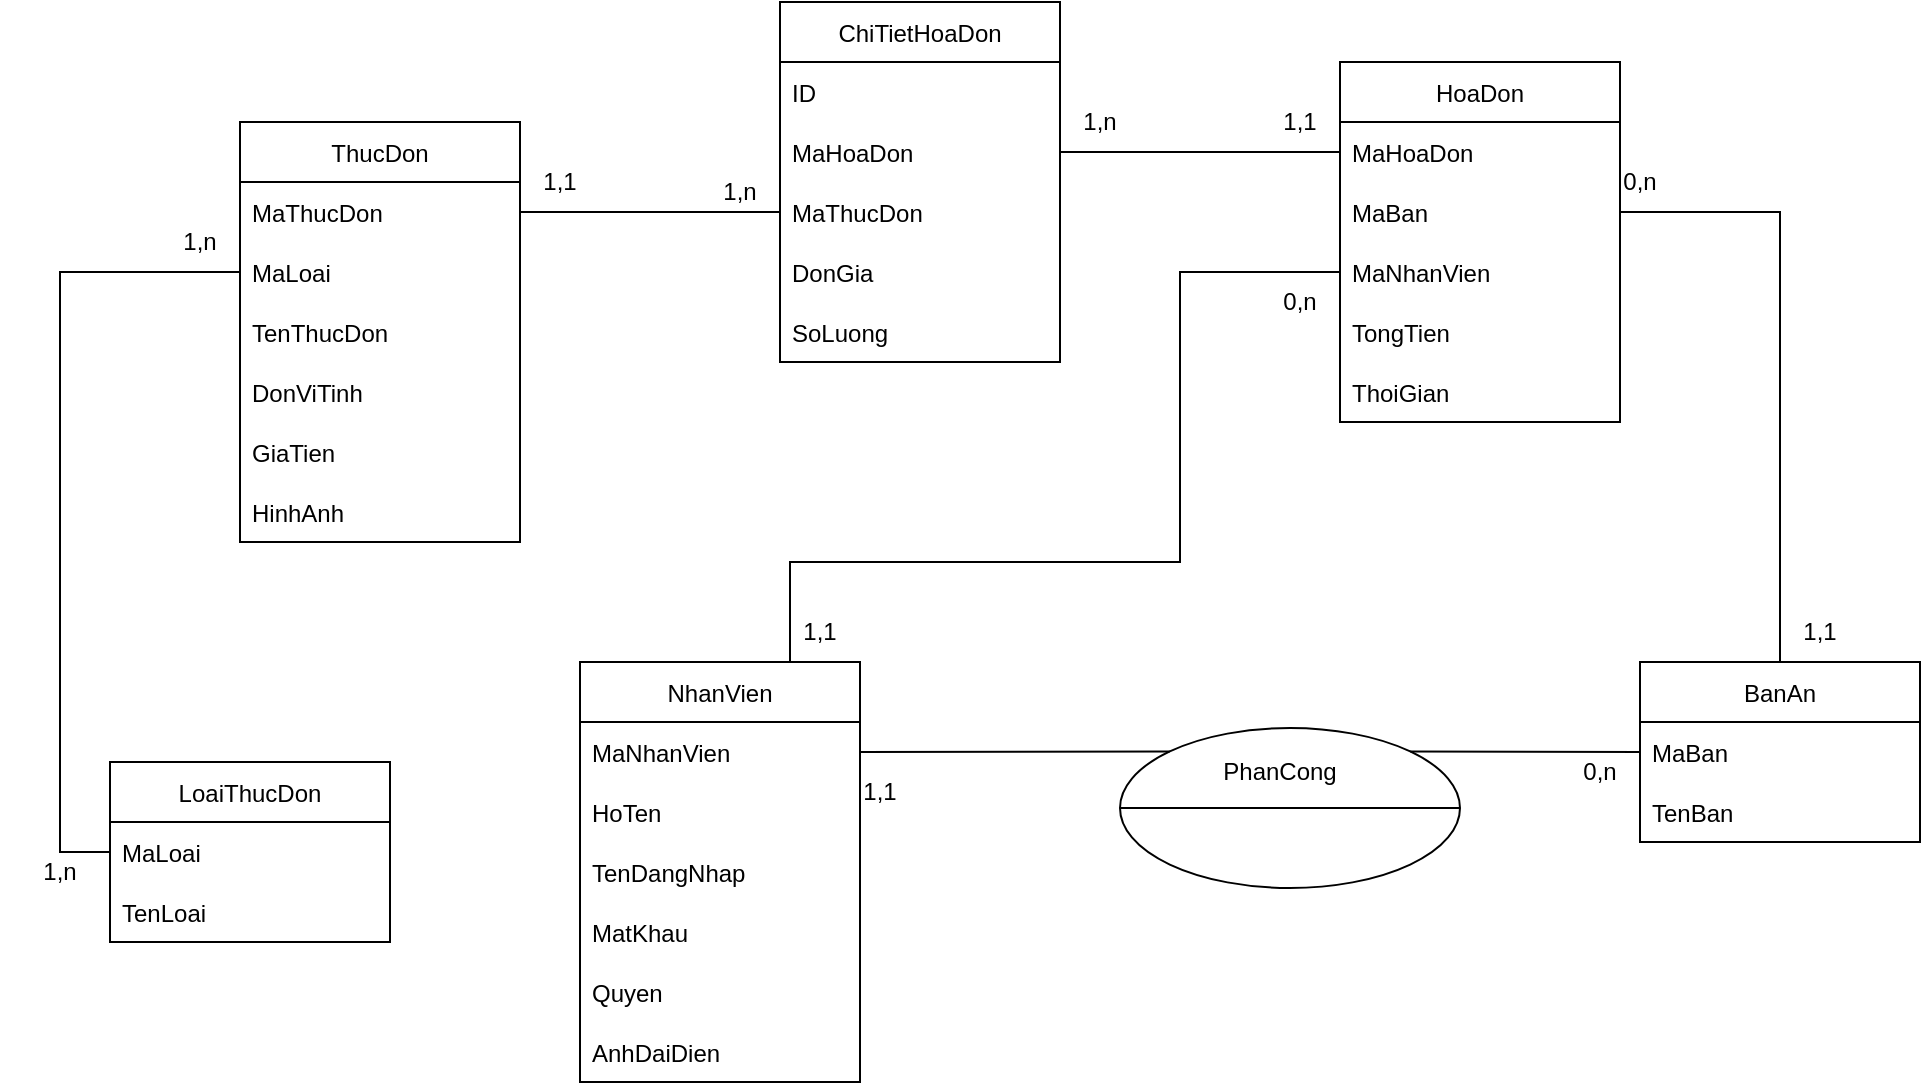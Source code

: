 <mxfile version="20.0.1" type="device"><diagram id="uabge4tdpA2HYnzzwtC9" name="Page-1"><mxGraphModel dx="1422" dy="794" grid="1" gridSize="10" guides="1" tooltips="1" connect="1" arrows="1" fold="1" page="1" pageScale="1" pageWidth="850" pageHeight="1100" math="0" shadow="0"><root><mxCell id="0"/><mxCell id="1" parent="0"/><mxCell id="3xZ6IzfH9SoJSADbsnPf-2" value="ThucDon" style="swimlane;fontStyle=0;childLayout=stackLayout;horizontal=1;startSize=30;horizontalStack=0;resizeParent=1;resizeParentMax=0;resizeLast=0;collapsible=1;marginBottom=0;" vertex="1" parent="1"><mxGeometry x="350" y="350" width="140" height="210" as="geometry"/></mxCell><mxCell id="3xZ6IzfH9SoJSADbsnPf-3" value="MaThucDon" style="text;strokeColor=none;fillColor=none;align=left;verticalAlign=middle;spacingLeft=4;spacingRight=4;overflow=hidden;points=[[0,0.5],[1,0.5]];portConstraint=eastwest;rotatable=0;" vertex="1" parent="3xZ6IzfH9SoJSADbsnPf-2"><mxGeometry y="30" width="140" height="30" as="geometry"/></mxCell><mxCell id="3xZ6IzfH9SoJSADbsnPf-4" value="MaLoai" style="text;strokeColor=none;fillColor=none;align=left;verticalAlign=middle;spacingLeft=4;spacingRight=4;overflow=hidden;points=[[0,0.5],[1,0.5]];portConstraint=eastwest;rotatable=0;" vertex="1" parent="3xZ6IzfH9SoJSADbsnPf-2"><mxGeometry y="60" width="140" height="30" as="geometry"/></mxCell><mxCell id="3xZ6IzfH9SoJSADbsnPf-5" value="TenThucDon" style="text;strokeColor=none;fillColor=none;align=left;verticalAlign=middle;spacingLeft=4;spacingRight=4;overflow=hidden;points=[[0,0.5],[1,0.5]];portConstraint=eastwest;rotatable=0;" vertex="1" parent="3xZ6IzfH9SoJSADbsnPf-2"><mxGeometry y="90" width="140" height="30" as="geometry"/></mxCell><mxCell id="3xZ6IzfH9SoJSADbsnPf-6" value="DonViTinh" style="text;strokeColor=none;fillColor=none;align=left;verticalAlign=middle;spacingLeft=4;spacingRight=4;overflow=hidden;points=[[0,0.5],[1,0.5]];portConstraint=eastwest;rotatable=0;" vertex="1" parent="3xZ6IzfH9SoJSADbsnPf-2"><mxGeometry y="120" width="140" height="30" as="geometry"/></mxCell><mxCell id="3xZ6IzfH9SoJSADbsnPf-7" value="GiaTien" style="text;strokeColor=none;fillColor=none;align=left;verticalAlign=middle;spacingLeft=4;spacingRight=4;overflow=hidden;points=[[0,0.5],[1,0.5]];portConstraint=eastwest;rotatable=0;" vertex="1" parent="3xZ6IzfH9SoJSADbsnPf-2"><mxGeometry y="150" width="140" height="30" as="geometry"/></mxCell><mxCell id="3xZ6IzfH9SoJSADbsnPf-8" value="HinhAnh" style="text;strokeColor=none;fillColor=none;align=left;verticalAlign=middle;spacingLeft=4;spacingRight=4;overflow=hidden;points=[[0,0.5],[1,0.5]];portConstraint=eastwest;rotatable=0;" vertex="1" parent="3xZ6IzfH9SoJSADbsnPf-2"><mxGeometry y="180" width="140" height="30" as="geometry"/></mxCell><mxCell id="3xZ6IzfH9SoJSADbsnPf-9" value="LoaiThucDon" style="swimlane;fontStyle=0;childLayout=stackLayout;horizontal=1;startSize=30;horizontalStack=0;resizeParent=1;resizeParentMax=0;resizeLast=0;collapsible=1;marginBottom=0;" vertex="1" parent="1"><mxGeometry x="285" y="670" width="140" height="90" as="geometry"><mxRectangle x="150" y="430" width="80" height="30" as="alternateBounds"/></mxGeometry></mxCell><mxCell id="3xZ6IzfH9SoJSADbsnPf-10" value="MaLoai" style="text;strokeColor=none;fillColor=none;align=left;verticalAlign=middle;spacingLeft=4;spacingRight=4;overflow=hidden;points=[[0,0.5],[1,0.5]];portConstraint=eastwest;rotatable=0;" vertex="1" parent="3xZ6IzfH9SoJSADbsnPf-9"><mxGeometry y="30" width="140" height="30" as="geometry"/></mxCell><mxCell id="3xZ6IzfH9SoJSADbsnPf-11" value="TenLoai" style="text;strokeColor=none;fillColor=none;align=left;verticalAlign=middle;spacingLeft=4;spacingRight=4;overflow=hidden;points=[[0,0.5],[1,0.5]];portConstraint=eastwest;rotatable=0;" vertex="1" parent="3xZ6IzfH9SoJSADbsnPf-9"><mxGeometry y="60" width="140" height="30" as="geometry"/></mxCell><mxCell id="3xZ6IzfH9SoJSADbsnPf-16" value="ChiTietHoaDon" style="swimlane;fontStyle=0;childLayout=stackLayout;horizontal=1;startSize=30;horizontalStack=0;resizeParent=1;resizeParentMax=0;resizeLast=0;collapsible=1;marginBottom=0;" vertex="1" parent="1"><mxGeometry x="620" y="290" width="140" height="180" as="geometry"/></mxCell><mxCell id="3xZ6IzfH9SoJSADbsnPf-17" value="ID" style="text;strokeColor=none;fillColor=none;align=left;verticalAlign=middle;spacingLeft=4;spacingRight=4;overflow=hidden;points=[[0,0.5],[1,0.5]];portConstraint=eastwest;rotatable=0;" vertex="1" parent="3xZ6IzfH9SoJSADbsnPf-16"><mxGeometry y="30" width="140" height="30" as="geometry"/></mxCell><mxCell id="3xZ6IzfH9SoJSADbsnPf-18" value="MaHoaDon" style="text;strokeColor=none;fillColor=none;align=left;verticalAlign=middle;spacingLeft=4;spacingRight=4;overflow=hidden;points=[[0,0.5],[1,0.5]];portConstraint=eastwest;rotatable=0;" vertex="1" parent="3xZ6IzfH9SoJSADbsnPf-16"><mxGeometry y="60" width="140" height="30" as="geometry"/></mxCell><mxCell id="3xZ6IzfH9SoJSADbsnPf-19" value="MaThucDon" style="text;strokeColor=none;fillColor=none;align=left;verticalAlign=middle;spacingLeft=4;spacingRight=4;overflow=hidden;points=[[0,0.5],[1,0.5]];portConstraint=eastwest;rotatable=0;" vertex="1" parent="3xZ6IzfH9SoJSADbsnPf-16"><mxGeometry y="90" width="140" height="30" as="geometry"/></mxCell><mxCell id="3xZ6IzfH9SoJSADbsnPf-42" value="DonGia" style="text;strokeColor=none;fillColor=none;align=left;verticalAlign=middle;spacingLeft=4;spacingRight=4;overflow=hidden;points=[[0,0.5],[1,0.5]];portConstraint=eastwest;rotatable=0;" vertex="1" parent="3xZ6IzfH9SoJSADbsnPf-16"><mxGeometry y="120" width="140" height="30" as="geometry"/></mxCell><mxCell id="3xZ6IzfH9SoJSADbsnPf-43" value="SoLuong" style="text;strokeColor=none;fillColor=none;align=left;verticalAlign=middle;spacingLeft=4;spacingRight=4;overflow=hidden;points=[[0,0.5],[1,0.5]];portConstraint=eastwest;rotatable=0;" vertex="1" parent="3xZ6IzfH9SoJSADbsnPf-16"><mxGeometry y="150" width="140" height="30" as="geometry"/></mxCell><mxCell id="3xZ6IzfH9SoJSADbsnPf-20" value="HoaDon" style="swimlane;fontStyle=0;childLayout=stackLayout;horizontal=1;startSize=30;horizontalStack=0;resizeParent=1;resizeParentMax=0;resizeLast=0;collapsible=1;marginBottom=0;" vertex="1" parent="1"><mxGeometry x="900" y="320" width="140" height="180" as="geometry"/></mxCell><mxCell id="3xZ6IzfH9SoJSADbsnPf-21" value="MaHoaDon" style="text;strokeColor=none;fillColor=none;align=left;verticalAlign=middle;spacingLeft=4;spacingRight=4;overflow=hidden;points=[[0,0.5],[1,0.5]];portConstraint=eastwest;rotatable=0;" vertex="1" parent="3xZ6IzfH9SoJSADbsnPf-20"><mxGeometry y="30" width="140" height="30" as="geometry"/></mxCell><mxCell id="3xZ6IzfH9SoJSADbsnPf-22" value="MaBan" style="text;strokeColor=none;fillColor=none;align=left;verticalAlign=middle;spacingLeft=4;spacingRight=4;overflow=hidden;points=[[0,0.5],[1,0.5]];portConstraint=eastwest;rotatable=0;" vertex="1" parent="3xZ6IzfH9SoJSADbsnPf-20"><mxGeometry y="60" width="140" height="30" as="geometry"/></mxCell><mxCell id="3xZ6IzfH9SoJSADbsnPf-23" value="MaNhanVien" style="text;strokeColor=none;fillColor=none;align=left;verticalAlign=middle;spacingLeft=4;spacingRight=4;overflow=hidden;points=[[0,0.5],[1,0.5]];portConstraint=eastwest;rotatable=0;" vertex="1" parent="3xZ6IzfH9SoJSADbsnPf-20"><mxGeometry y="90" width="140" height="30" as="geometry"/></mxCell><mxCell id="3xZ6IzfH9SoJSADbsnPf-24" value="TongTien" style="text;strokeColor=none;fillColor=none;align=left;verticalAlign=middle;spacingLeft=4;spacingRight=4;overflow=hidden;points=[[0,0.5],[1,0.5]];portConstraint=eastwest;rotatable=0;" vertex="1" parent="3xZ6IzfH9SoJSADbsnPf-20"><mxGeometry y="120" width="140" height="30" as="geometry"/></mxCell><mxCell id="3xZ6IzfH9SoJSADbsnPf-25" value="ThoiGian" style="text;strokeColor=none;fillColor=none;align=left;verticalAlign=middle;spacingLeft=4;spacingRight=4;overflow=hidden;points=[[0,0.5],[1,0.5]];portConstraint=eastwest;rotatable=0;" vertex="1" parent="3xZ6IzfH9SoJSADbsnPf-20"><mxGeometry y="150" width="140" height="30" as="geometry"/></mxCell><mxCell id="3xZ6IzfH9SoJSADbsnPf-26" value="BanAn" style="swimlane;fontStyle=0;childLayout=stackLayout;horizontal=1;startSize=30;horizontalStack=0;resizeParent=1;resizeParentMax=0;resizeLast=0;collapsible=1;marginBottom=0;" vertex="1" parent="1"><mxGeometry x="1050" y="620" width="140" height="90" as="geometry"/></mxCell><mxCell id="3xZ6IzfH9SoJSADbsnPf-27" value="MaBan" style="text;strokeColor=none;fillColor=none;align=left;verticalAlign=middle;spacingLeft=4;spacingRight=4;overflow=hidden;points=[[0,0.5],[1,0.5]];portConstraint=eastwest;rotatable=0;" vertex="1" parent="3xZ6IzfH9SoJSADbsnPf-26"><mxGeometry y="30" width="140" height="30" as="geometry"/></mxCell><mxCell id="3xZ6IzfH9SoJSADbsnPf-28" value="TenBan" style="text;strokeColor=none;fillColor=none;align=left;verticalAlign=middle;spacingLeft=4;spacingRight=4;overflow=hidden;points=[[0,0.5],[1,0.5]];portConstraint=eastwest;rotatable=0;" vertex="1" parent="3xZ6IzfH9SoJSADbsnPf-26"><mxGeometry y="60" width="140" height="30" as="geometry"/></mxCell><mxCell id="3xZ6IzfH9SoJSADbsnPf-35" value="NhanVien" style="swimlane;fontStyle=0;childLayout=stackLayout;horizontal=1;startSize=30;horizontalStack=0;resizeParent=1;resizeParentMax=0;resizeLast=0;collapsible=1;marginBottom=0;" vertex="1" parent="1"><mxGeometry x="520" y="620" width="140" height="210" as="geometry"/></mxCell><mxCell id="3xZ6IzfH9SoJSADbsnPf-36" value="MaNhanVien" style="text;strokeColor=none;fillColor=none;align=left;verticalAlign=middle;spacingLeft=4;spacingRight=4;overflow=hidden;points=[[0,0.5],[1,0.5]];portConstraint=eastwest;rotatable=0;" vertex="1" parent="3xZ6IzfH9SoJSADbsnPf-35"><mxGeometry y="30" width="140" height="30" as="geometry"/></mxCell><mxCell id="3xZ6IzfH9SoJSADbsnPf-37" value="HoTen" style="text;strokeColor=none;fillColor=none;align=left;verticalAlign=middle;spacingLeft=4;spacingRight=4;overflow=hidden;points=[[0,0.5],[1,0.5]];portConstraint=eastwest;rotatable=0;" vertex="1" parent="3xZ6IzfH9SoJSADbsnPf-35"><mxGeometry y="60" width="140" height="30" as="geometry"/></mxCell><mxCell id="3xZ6IzfH9SoJSADbsnPf-38" value="TenDangNhap" style="text;strokeColor=none;fillColor=none;align=left;verticalAlign=middle;spacingLeft=4;spacingRight=4;overflow=hidden;points=[[0,0.5],[1,0.5]];portConstraint=eastwest;rotatable=0;" vertex="1" parent="3xZ6IzfH9SoJSADbsnPf-35"><mxGeometry y="90" width="140" height="30" as="geometry"/></mxCell><mxCell id="3xZ6IzfH9SoJSADbsnPf-39" value="MatKhau" style="text;strokeColor=none;fillColor=none;align=left;verticalAlign=middle;spacingLeft=4;spacingRight=4;overflow=hidden;points=[[0,0.5],[1,0.5]];portConstraint=eastwest;rotatable=0;" vertex="1" parent="3xZ6IzfH9SoJSADbsnPf-35"><mxGeometry y="120" width="140" height="30" as="geometry"/></mxCell><mxCell id="3xZ6IzfH9SoJSADbsnPf-40" value="Quyen" style="text;strokeColor=none;fillColor=none;align=left;verticalAlign=middle;spacingLeft=4;spacingRight=4;overflow=hidden;points=[[0,0.5],[1,0.5]];portConstraint=eastwest;rotatable=0;" vertex="1" parent="3xZ6IzfH9SoJSADbsnPf-35"><mxGeometry y="150" width="140" height="30" as="geometry"/></mxCell><mxCell id="3xZ6IzfH9SoJSADbsnPf-41" value="AnhDaiDien" style="text;strokeColor=none;fillColor=none;align=left;verticalAlign=middle;spacingLeft=4;spacingRight=4;overflow=hidden;points=[[0,0.5],[1,0.5]];portConstraint=eastwest;rotatable=0;" vertex="1" parent="3xZ6IzfH9SoJSADbsnPf-35"><mxGeometry y="180" width="140" height="30" as="geometry"/></mxCell><mxCell id="3xZ6IzfH9SoJSADbsnPf-44" value="" style="endArrow=none;html=1;rounded=0;exitX=0;exitY=0.5;exitDx=0;exitDy=0;entryX=0;entryY=0.5;entryDx=0;entryDy=0;" edge="1" parent="1" source="3xZ6IzfH9SoJSADbsnPf-4" target="3xZ6IzfH9SoJSADbsnPf-10"><mxGeometry width="50" height="50" relative="1" as="geometry"><mxPoint x="400" y="730" as="sourcePoint"/><mxPoint x="450" y="680" as="targetPoint"/><Array as="points"><mxPoint x="260" y="425"/><mxPoint x="260" y="715"/></Array></mxGeometry></mxCell><mxCell id="3xZ6IzfH9SoJSADbsnPf-45" value="" style="endArrow=none;html=1;rounded=0;exitX=1;exitY=0.5;exitDx=0;exitDy=0;entryX=0;entryY=0.5;entryDx=0;entryDy=0;" edge="1" parent="1" source="3xZ6IzfH9SoJSADbsnPf-3" target="3xZ6IzfH9SoJSADbsnPf-19"><mxGeometry width="50" height="50" relative="1" as="geometry"><mxPoint x="400" y="730" as="sourcePoint"/><mxPoint x="450" y="680" as="targetPoint"/></mxGeometry></mxCell><mxCell id="3xZ6IzfH9SoJSADbsnPf-46" value="" style="endArrow=none;html=1;rounded=0;exitX=1;exitY=0.5;exitDx=0;exitDy=0;entryX=0;entryY=0.5;entryDx=0;entryDy=0;" edge="1" parent="1" source="3xZ6IzfH9SoJSADbsnPf-18" target="3xZ6IzfH9SoJSADbsnPf-21"><mxGeometry width="50" height="50" relative="1" as="geometry"><mxPoint x="500" y="630" as="sourcePoint"/><mxPoint x="550" y="580" as="targetPoint"/></mxGeometry></mxCell><mxCell id="3xZ6IzfH9SoJSADbsnPf-47" value="" style="endArrow=none;html=1;rounded=0;exitX=1;exitY=0.5;exitDx=0;exitDy=0;entryX=0.5;entryY=0;entryDx=0;entryDy=0;" edge="1" parent="1" source="3xZ6IzfH9SoJSADbsnPf-22" target="3xZ6IzfH9SoJSADbsnPf-26"><mxGeometry width="50" height="50" relative="1" as="geometry"><mxPoint x="500" y="630" as="sourcePoint"/><mxPoint x="550" y="580" as="targetPoint"/><Array as="points"><mxPoint x="1120" y="395"/></Array></mxGeometry></mxCell><mxCell id="3xZ6IzfH9SoJSADbsnPf-50" value="" style="endArrow=none;html=1;rounded=0;entryX=0;entryY=0.5;entryDx=0;entryDy=0;exitX=0.75;exitY=0;exitDx=0;exitDy=0;" edge="1" parent="1" source="3xZ6IzfH9SoJSADbsnPf-35" target="3xZ6IzfH9SoJSADbsnPf-23"><mxGeometry width="50" height="50" relative="1" as="geometry"><mxPoint x="660" y="640" as="sourcePoint"/><mxPoint x="550" y="580" as="targetPoint"/><Array as="points"><mxPoint x="625" y="570"/><mxPoint x="820" y="570"/><mxPoint x="820" y="425"/></Array></mxGeometry></mxCell><mxCell id="3xZ6IzfH9SoJSADbsnPf-51" value="1,n" style="text;html=1;strokeColor=none;fillColor=none;align=center;verticalAlign=middle;whiteSpace=wrap;rounded=0;" vertex="1" parent="1"><mxGeometry x="570" y="370" width="60" height="30" as="geometry"/></mxCell><mxCell id="3xZ6IzfH9SoJSADbsnPf-52" value="1,1" style="text;html=1;strokeColor=none;fillColor=none;align=center;verticalAlign=middle;whiteSpace=wrap;rounded=0;" vertex="1" parent="1"><mxGeometry x="480" y="365" width="60" height="30" as="geometry"/></mxCell><mxCell id="3xZ6IzfH9SoJSADbsnPf-53" value="1,1" style="text;html=1;strokeColor=none;fillColor=none;align=center;verticalAlign=middle;whiteSpace=wrap;rounded=0;" vertex="1" parent="1"><mxGeometry x="850" y="335" width="60" height="30" as="geometry"/></mxCell><mxCell id="3xZ6IzfH9SoJSADbsnPf-55" value="1,n" style="text;html=1;strokeColor=none;fillColor=none;align=center;verticalAlign=middle;whiteSpace=wrap;rounded=0;" vertex="1" parent="1"><mxGeometry x="750" y="335" width="60" height="30" as="geometry"/></mxCell><mxCell id="3xZ6IzfH9SoJSADbsnPf-56" value="1,n" style="text;html=1;strokeColor=none;fillColor=none;align=center;verticalAlign=middle;whiteSpace=wrap;rounded=0;" vertex="1" parent="1"><mxGeometry x="230" y="710" width="60" height="30" as="geometry"/></mxCell><mxCell id="3xZ6IzfH9SoJSADbsnPf-57" value="1,n" style="text;html=1;strokeColor=none;fillColor=none;align=center;verticalAlign=middle;whiteSpace=wrap;rounded=0;" vertex="1" parent="1"><mxGeometry x="300" y="395" width="60" height="30" as="geometry"/></mxCell><mxCell id="3xZ6IzfH9SoJSADbsnPf-58" value="1,1" style="text;html=1;strokeColor=none;fillColor=none;align=center;verticalAlign=middle;whiteSpace=wrap;rounded=0;" vertex="1" parent="1"><mxGeometry x="610" y="590" width="60" height="30" as="geometry"/></mxCell><mxCell id="3xZ6IzfH9SoJSADbsnPf-59" value="0,n" style="text;html=1;strokeColor=none;fillColor=none;align=center;verticalAlign=middle;whiteSpace=wrap;rounded=0;" vertex="1" parent="1"><mxGeometry x="850" y="425" width="60" height="30" as="geometry"/></mxCell><mxCell id="3xZ6IzfH9SoJSADbsnPf-60" value="1,1" style="text;html=1;strokeColor=none;fillColor=none;align=center;verticalAlign=middle;whiteSpace=wrap;rounded=0;" vertex="1" parent="1"><mxGeometry x="640" y="670" width="60" height="30" as="geometry"/></mxCell><mxCell id="3xZ6IzfH9SoJSADbsnPf-63" value="0,n" style="text;html=1;strokeColor=none;fillColor=none;align=center;verticalAlign=middle;whiteSpace=wrap;rounded=0;" vertex="1" parent="1"><mxGeometry x="1000" y="660" width="60" height="30" as="geometry"/></mxCell><mxCell id="3xZ6IzfH9SoJSADbsnPf-67" value="" style="shape=lineEllipse;perimeter=ellipsePerimeter;whiteSpace=wrap;html=1;backgroundOutline=1;" vertex="1" parent="1"><mxGeometry x="790" y="653" width="170" height="80" as="geometry"/></mxCell><mxCell id="3xZ6IzfH9SoJSADbsnPf-68" value="" style="endArrow=none;html=1;rounded=0;exitX=1;exitY=0.5;exitDx=0;exitDy=0;entryX=0;entryY=0;entryDx=0;entryDy=0;" edge="1" parent="1" source="3xZ6IzfH9SoJSADbsnPf-36" target="3xZ6IzfH9SoJSADbsnPf-67"><mxGeometry width="50" height="50" relative="1" as="geometry"><mxPoint x="500" y="630" as="sourcePoint"/><mxPoint x="550" y="580" as="targetPoint"/></mxGeometry></mxCell><mxCell id="3xZ6IzfH9SoJSADbsnPf-69" value="" style="endArrow=none;html=1;rounded=0;exitX=0;exitY=0.5;exitDx=0;exitDy=0;entryX=1;entryY=0;entryDx=0;entryDy=0;" edge="1" parent="1" source="3xZ6IzfH9SoJSADbsnPf-27" target="3xZ6IzfH9SoJSADbsnPf-67"><mxGeometry width="50" height="50" relative="1" as="geometry"><mxPoint x="500" y="630" as="sourcePoint"/><mxPoint x="550" y="580" as="targetPoint"/></mxGeometry></mxCell><mxCell id="3xZ6IzfH9SoJSADbsnPf-70" value="PhanCong" style="text;html=1;strokeColor=none;fillColor=none;align=center;verticalAlign=middle;whiteSpace=wrap;rounded=0;" vertex="1" parent="1"><mxGeometry x="820" y="660" width="100" height="30" as="geometry"/></mxCell><mxCell id="3xZ6IzfH9SoJSADbsnPf-72" value="0,n" style="text;html=1;strokeColor=none;fillColor=none;align=center;verticalAlign=middle;whiteSpace=wrap;rounded=0;" vertex="1" parent="1"><mxGeometry x="1020" y="365" width="60" height="30" as="geometry"/></mxCell><mxCell id="3xZ6IzfH9SoJSADbsnPf-73" value="1,1" style="text;html=1;strokeColor=none;fillColor=none;align=center;verticalAlign=middle;whiteSpace=wrap;rounded=0;" vertex="1" parent="1"><mxGeometry x="1110" y="590" width="60" height="30" as="geometry"/></mxCell></root></mxGraphModel></diagram></mxfile>